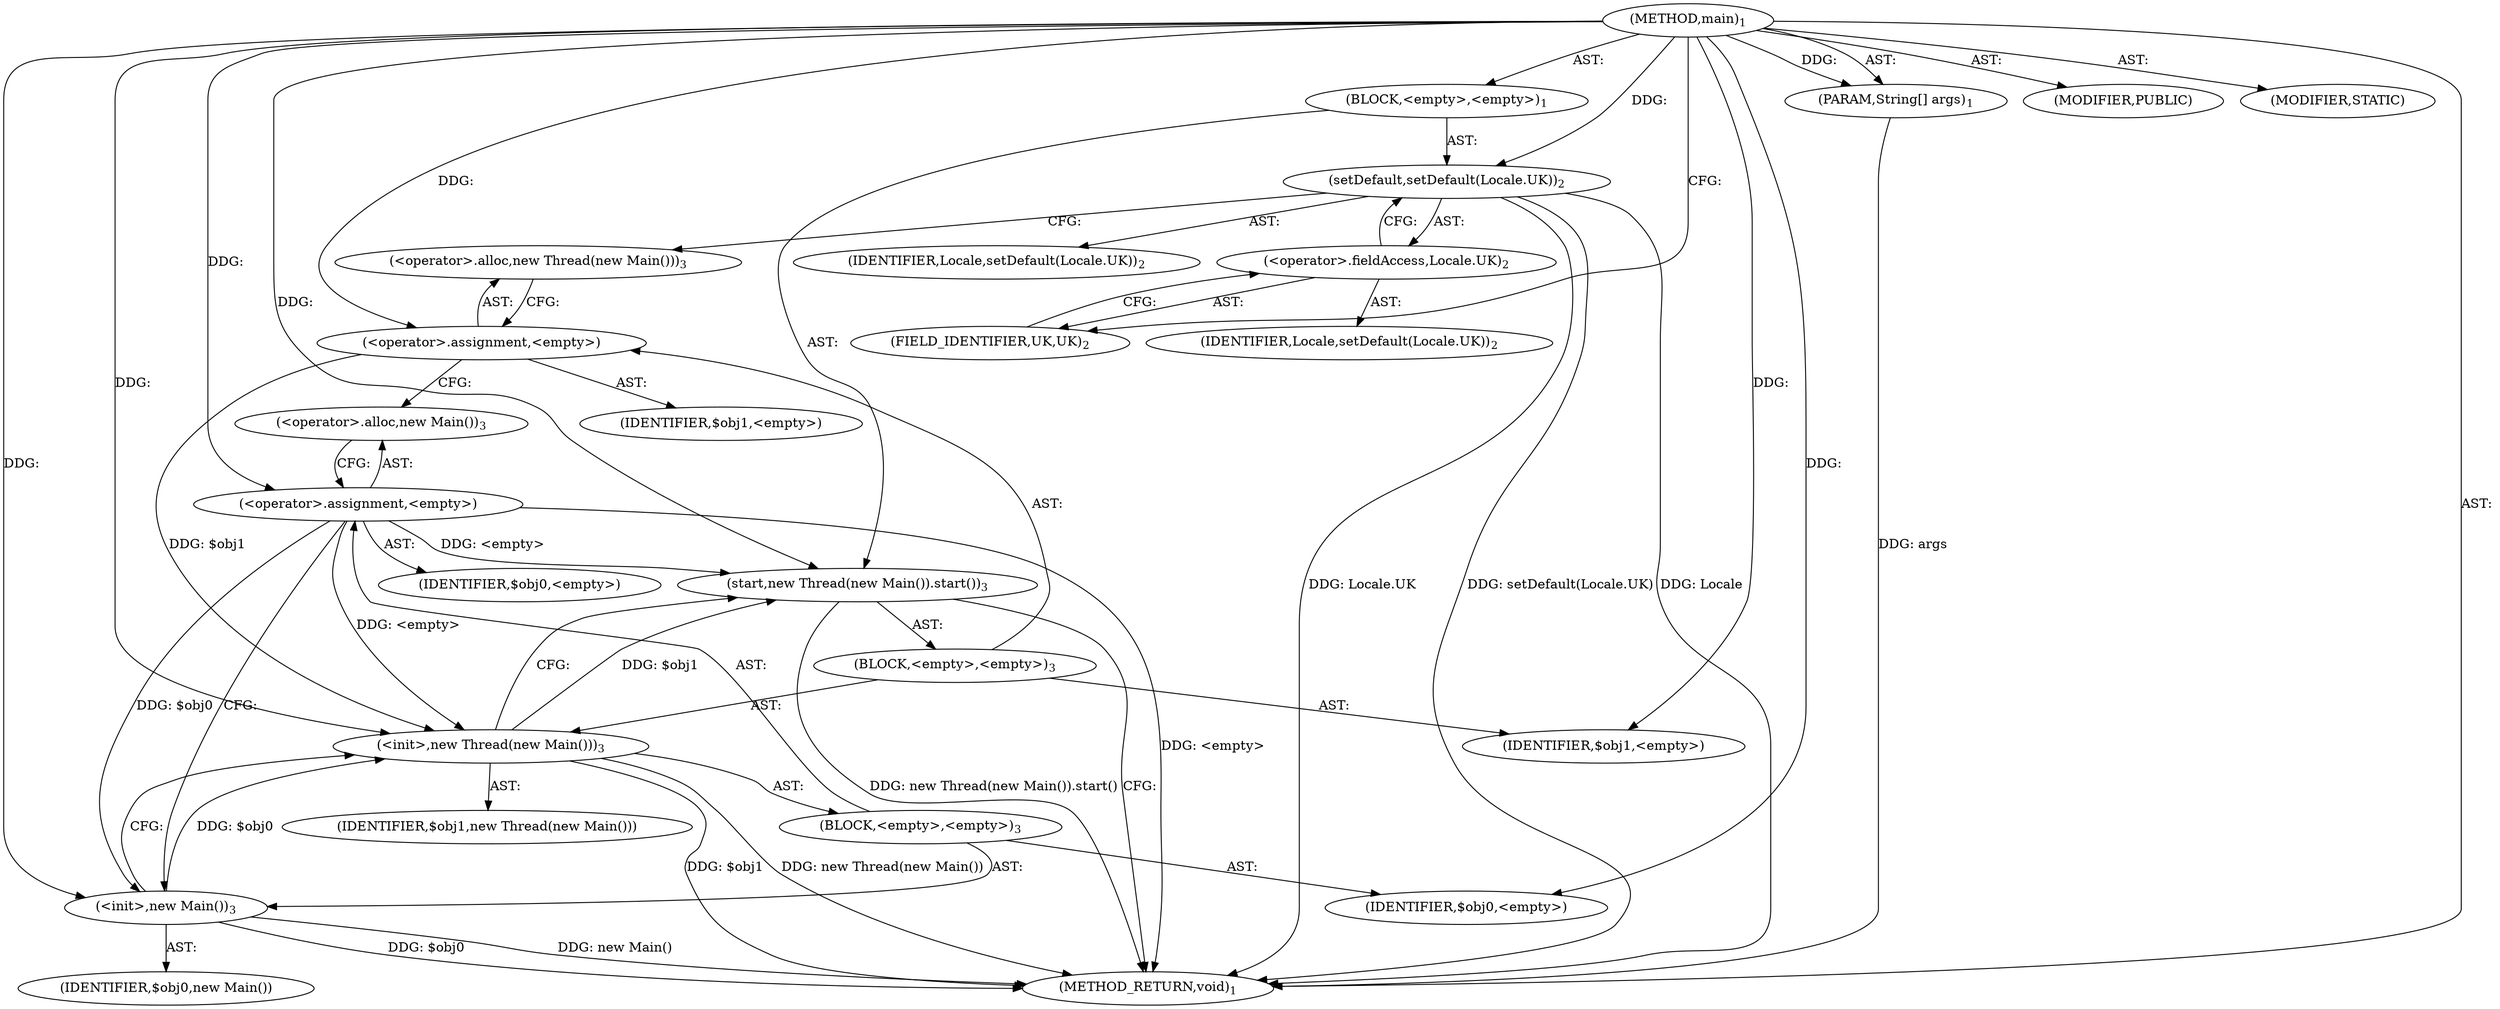 digraph "main" {  
"17" [label = <(METHOD,main)<SUB>1</SUB>> ]
"18" [label = <(PARAM,String[] args)<SUB>1</SUB>> ]
"19" [label = <(BLOCK,&lt;empty&gt;,&lt;empty&gt;)<SUB>1</SUB>> ]
"20" [label = <(setDefault,setDefault(Locale.UK))<SUB>2</SUB>> ]
"21" [label = <(IDENTIFIER,Locale,setDefault(Locale.UK))<SUB>2</SUB>> ]
"22" [label = <(&lt;operator&gt;.fieldAccess,Locale.UK)<SUB>2</SUB>> ]
"23" [label = <(IDENTIFIER,Locale,setDefault(Locale.UK))<SUB>2</SUB>> ]
"24" [label = <(FIELD_IDENTIFIER,UK,UK)<SUB>2</SUB>> ]
"25" [label = <(start,new Thread(new Main()).start())<SUB>3</SUB>> ]
"26" [label = <(BLOCK,&lt;empty&gt;,&lt;empty&gt;)<SUB>3</SUB>> ]
"27" [label = <(&lt;operator&gt;.assignment,&lt;empty&gt;)> ]
"28" [label = <(IDENTIFIER,$obj1,&lt;empty&gt;)> ]
"29" [label = <(&lt;operator&gt;.alloc,new Thread(new Main()))<SUB>3</SUB>> ]
"30" [label = <(&lt;init&gt;,new Thread(new Main()))<SUB>3</SUB>> ]
"31" [label = <(IDENTIFIER,$obj1,new Thread(new Main()))> ]
"32" [label = <(BLOCK,&lt;empty&gt;,&lt;empty&gt;)<SUB>3</SUB>> ]
"33" [label = <(&lt;operator&gt;.assignment,&lt;empty&gt;)> ]
"34" [label = <(IDENTIFIER,$obj0,&lt;empty&gt;)> ]
"35" [label = <(&lt;operator&gt;.alloc,new Main())<SUB>3</SUB>> ]
"36" [label = <(&lt;init&gt;,new Main())<SUB>3</SUB>> ]
"37" [label = <(IDENTIFIER,$obj0,new Main())> ]
"38" [label = <(IDENTIFIER,$obj0,&lt;empty&gt;)> ]
"39" [label = <(IDENTIFIER,$obj1,&lt;empty&gt;)> ]
"40" [label = <(MODIFIER,PUBLIC)> ]
"41" [label = <(MODIFIER,STATIC)> ]
"42" [label = <(METHOD_RETURN,void)<SUB>1</SUB>> ]
  "17" -> "18"  [ label = "AST: "] 
  "17" -> "19"  [ label = "AST: "] 
  "17" -> "40"  [ label = "AST: "] 
  "17" -> "41"  [ label = "AST: "] 
  "17" -> "42"  [ label = "AST: "] 
  "19" -> "20"  [ label = "AST: "] 
  "19" -> "25"  [ label = "AST: "] 
  "20" -> "21"  [ label = "AST: "] 
  "20" -> "22"  [ label = "AST: "] 
  "22" -> "23"  [ label = "AST: "] 
  "22" -> "24"  [ label = "AST: "] 
  "25" -> "26"  [ label = "AST: "] 
  "26" -> "27"  [ label = "AST: "] 
  "26" -> "30"  [ label = "AST: "] 
  "26" -> "39"  [ label = "AST: "] 
  "27" -> "28"  [ label = "AST: "] 
  "27" -> "29"  [ label = "AST: "] 
  "30" -> "31"  [ label = "AST: "] 
  "30" -> "32"  [ label = "AST: "] 
  "32" -> "33"  [ label = "AST: "] 
  "32" -> "36"  [ label = "AST: "] 
  "32" -> "38"  [ label = "AST: "] 
  "33" -> "34"  [ label = "AST: "] 
  "33" -> "35"  [ label = "AST: "] 
  "36" -> "37"  [ label = "AST: "] 
  "20" -> "29"  [ label = "CFG: "] 
  "25" -> "42"  [ label = "CFG: "] 
  "22" -> "20"  [ label = "CFG: "] 
  "24" -> "22"  [ label = "CFG: "] 
  "27" -> "35"  [ label = "CFG: "] 
  "30" -> "25"  [ label = "CFG: "] 
  "29" -> "27"  [ label = "CFG: "] 
  "33" -> "36"  [ label = "CFG: "] 
  "36" -> "30"  [ label = "CFG: "] 
  "35" -> "33"  [ label = "CFG: "] 
  "17" -> "24"  [ label = "CFG: "] 
  "18" -> "42"  [ label = "DDG: args"] 
  "20" -> "42"  [ label = "DDG: Locale"] 
  "20" -> "42"  [ label = "DDG: Locale.UK"] 
  "20" -> "42"  [ label = "DDG: setDefault(Locale.UK)"] 
  "30" -> "42"  [ label = "DDG: $obj1"] 
  "33" -> "42"  [ label = "DDG: &lt;empty&gt;"] 
  "36" -> "42"  [ label = "DDG: $obj0"] 
  "36" -> "42"  [ label = "DDG: new Main()"] 
  "30" -> "42"  [ label = "DDG: new Thread(new Main())"] 
  "25" -> "42"  [ label = "DDG: new Thread(new Main()).start()"] 
  "17" -> "18"  [ label = "DDG: "] 
  "17" -> "20"  [ label = "DDG: "] 
  "33" -> "25"  [ label = "DDG: &lt;empty&gt;"] 
  "30" -> "25"  [ label = "DDG: $obj1"] 
  "17" -> "25"  [ label = "DDG: "] 
  "17" -> "27"  [ label = "DDG: "] 
  "17" -> "39"  [ label = "DDG: "] 
  "27" -> "30"  [ label = "DDG: $obj1"] 
  "17" -> "30"  [ label = "DDG: "] 
  "33" -> "30"  [ label = "DDG: &lt;empty&gt;"] 
  "36" -> "30"  [ label = "DDG: $obj0"] 
  "17" -> "33"  [ label = "DDG: "] 
  "17" -> "38"  [ label = "DDG: "] 
  "33" -> "36"  [ label = "DDG: $obj0"] 
  "17" -> "36"  [ label = "DDG: "] 
}
